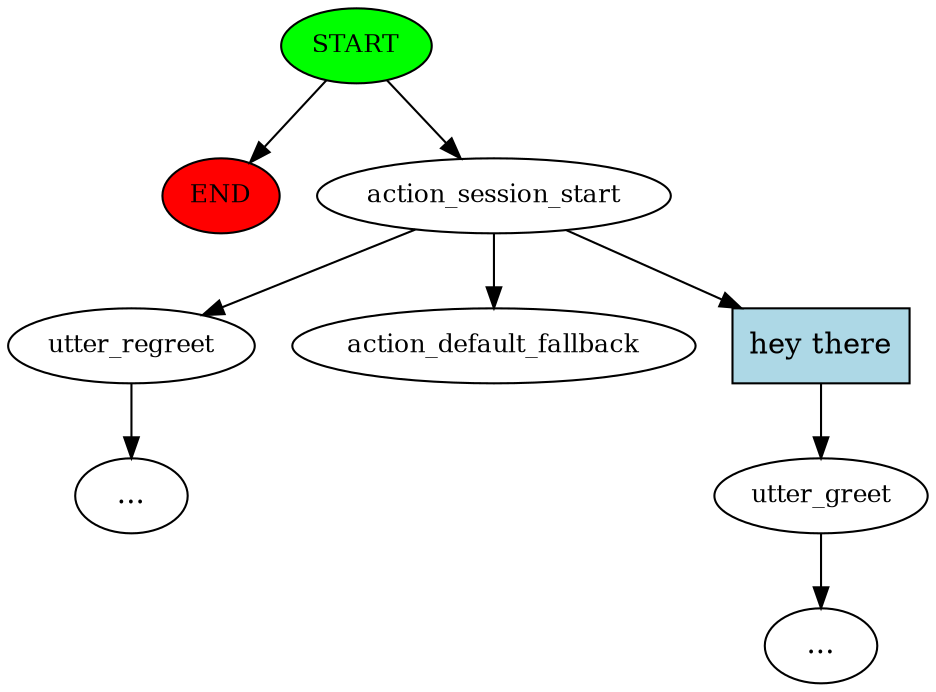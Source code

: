 digraph  {
0 [class="start active", fillcolor=green, fontsize=12, label=START, style=filled];
"-1" [class=end, fillcolor=red, fontsize=12, label=END, style=filled];
1 [class=active, fontsize=12, label=action_session_start];
2 [class="", fontsize=12, label=utter_greet];
"-3" [class=ellipsis, label="..."];
4 [class="", fontsize=12, label=utter_regreet];
"-5" [class=ellipsis, label="..."];
8 [class="dashed active", fontsize=12, label=action_default_fallback];
9 [class=intent, fillcolor=lightblue, label="hey there", shape=rect, style=filled];
0 -> "-1"  [class="", key=NONE, label=""];
0 -> 1  [class=active, key=NONE, label=""];
1 -> 4  [class="", key=NONE, label=""];
1 -> 8  [class=active, key=NONE, label=""];
1 -> 9  [class="", key=0];
2 -> "-3"  [class="", key=NONE, label=""];
4 -> "-5"  [class="", key=NONE, label=""];
9 -> 2  [class="", key=0];
}
